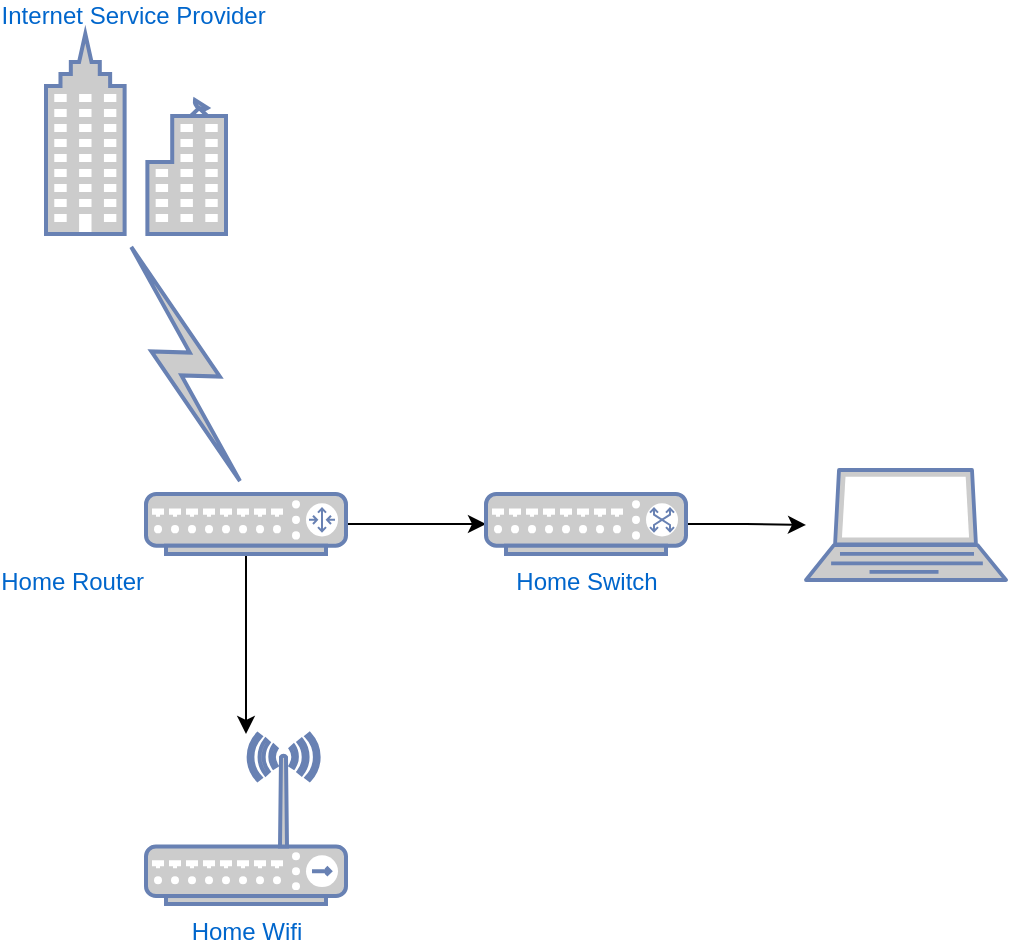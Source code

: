 <mxfile>
    <diagram id="iGlm-Qv7V0ccCN6FR_Om" name="Page-1">
        <mxGraphModel dx="2752" dy="1395" grid="1" gridSize="10" guides="1" tooltips="1" connect="1" arrows="1" fold="1" page="1" pageScale="1" pageWidth="1600" pageHeight="900" math="0" shadow="0">
            <root>
                <mxCell id="0"/>
                <mxCell id="1" parent="0"/>
                <mxCell id="5" value="" style="edgeStyle=orthogonalEdgeStyle;rounded=0;orthogonalLoop=1;jettySize=auto;html=1;" edge="1" parent="1" source="2" target="4">
                    <mxGeometry relative="1" as="geometry"/>
                </mxCell>
                <mxCell id="6" value="" style="edgeStyle=orthogonalEdgeStyle;rounded=0;orthogonalLoop=1;jettySize=auto;html=1;" edge="1" parent="1" source="2" target="3">
                    <mxGeometry relative="1" as="geometry"/>
                </mxCell>
                <mxCell id="2" value="Home Router" style="fontColor=#0066CC;verticalAlign=top;verticalLabelPosition=bottom;labelPosition=left;align=right;html=1;outlineConnect=0;fillColor=#CCCCCC;strokeColor=#6881B3;gradientColor=none;gradientDirection=north;strokeWidth=2;shape=mxgraph.networks.router;" vertex="1" parent="1">
                    <mxGeometry x="70" y="110" width="100" height="30" as="geometry"/>
                </mxCell>
                <mxCell id="8" value="" style="edgeStyle=orthogonalEdgeStyle;rounded=0;orthogonalLoop=1;jettySize=auto;html=1;" edge="1" parent="1" source="3" target="7">
                    <mxGeometry relative="1" as="geometry"/>
                </mxCell>
                <mxCell id="3" value="Home Switch" style="fontColor=#0066CC;verticalAlign=top;verticalLabelPosition=bottom;labelPosition=center;align=center;html=1;outlineConnect=0;fillColor=#CCCCCC;strokeColor=#6881B3;gradientColor=none;gradientDirection=north;strokeWidth=2;shape=mxgraph.networks.switch;" vertex="1" parent="1">
                    <mxGeometry x="240" y="110" width="100" height="30" as="geometry"/>
                </mxCell>
                <mxCell id="4" value="Home Wifi" style="fontColor=#0066CC;verticalAlign=top;verticalLabelPosition=bottom;labelPosition=center;align=center;html=1;outlineConnect=0;fillColor=#CCCCCC;strokeColor=#6881B3;gradientColor=none;gradientDirection=north;strokeWidth=2;shape=mxgraph.networks.wireless_hub;" vertex="1" parent="1">
                    <mxGeometry x="70" y="230" width="100" height="85" as="geometry"/>
                </mxCell>
                <mxCell id="7" value="" style="fontColor=#0066CC;verticalAlign=bottom;verticalLabelPosition=top;labelPosition=center;align=center;html=1;outlineConnect=0;fillColor=#CCCCCC;strokeColor=#6881B3;gradientColor=none;gradientDirection=north;strokeWidth=2;shape=mxgraph.networks.laptop;" vertex="1" parent="1">
                    <mxGeometry x="400" y="98" width="100" height="55" as="geometry"/>
                </mxCell>
                <mxCell id="9" value="" style="html=1;outlineConnect=0;fillColor=#CCCCCC;strokeColor=#6881B3;gradientColor=none;gradientDirection=north;strokeWidth=2;shape=mxgraph.networks.comm_link_edge;html=1;entryX=0.44;entryY=1;entryDx=0;entryDy=0;entryPerimeter=0;" edge="1" parent="1" target="10">
                    <mxGeometry width="100" height="100" relative="1" as="geometry">
                        <mxPoint x="120" y="110" as="sourcePoint"/>
                        <mxPoint x="60" as="targetPoint"/>
                        <Array as="points">
                            <mxPoint x="120" y="110"/>
                            <mxPoint x="90" y="60"/>
                        </Array>
                    </mxGeometry>
                </mxCell>
                <mxCell id="10" value="&lt;div&gt;&lt;span&gt;Internet Service Provider&amp;nbsp;&lt;/span&gt;&lt;/div&gt;" style="fontColor=#0066CC;verticalAlign=bottom;verticalLabelPosition=top;labelPosition=center;align=center;html=1;outlineConnect=0;fillColor=#CCCCCC;strokeColor=#6881B3;gradientColor=none;gradientDirection=north;strokeWidth=2;shape=mxgraph.networks.business_center;spacingRight=1;spacing=2;" vertex="1" parent="1">
                    <mxGeometry x="20" y="-120" width="90" height="100" as="geometry"/>
                </mxCell>
            </root>
        </mxGraphModel>
    </diagram>
</mxfile>